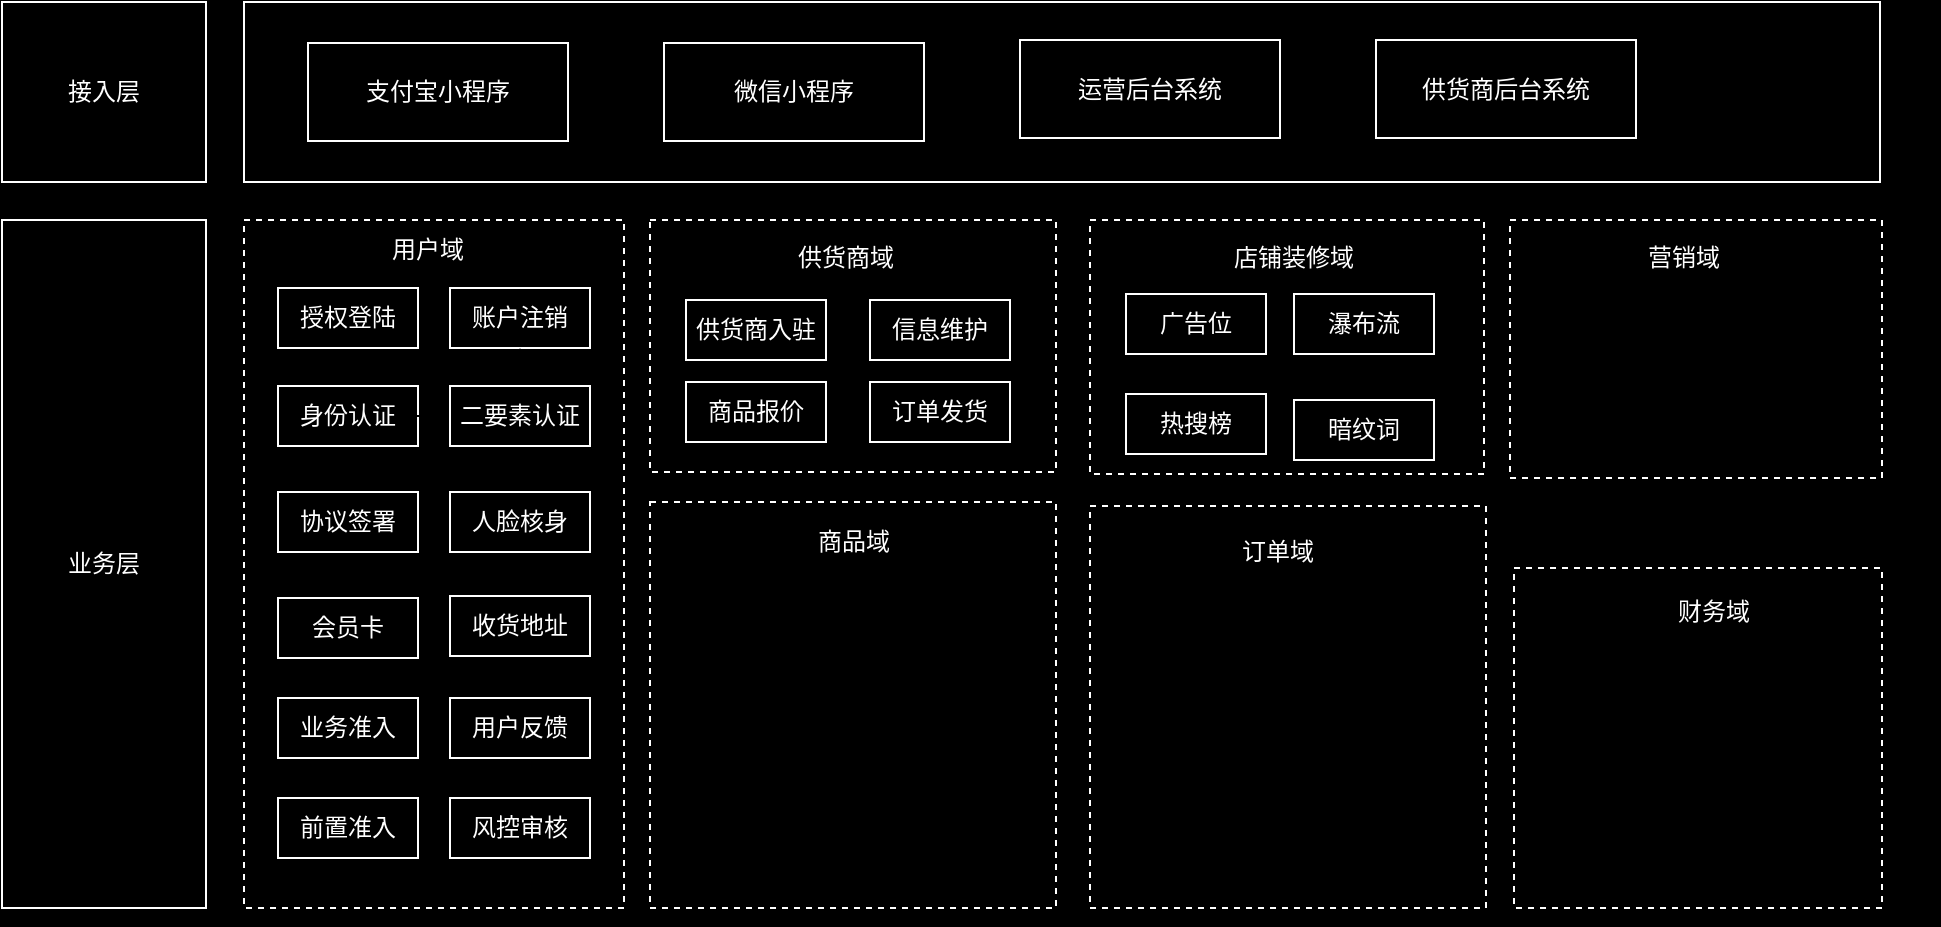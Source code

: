 <mxfile version="24.7.12">
  <diagram name="第 1 页" id="a9zNuTtGVHFrjddqWxli">
    <mxGraphModel dx="1038" dy="598" grid="0" gridSize="10" guides="1" tooltips="1" connect="1" arrows="1" fold="1" page="1" pageScale="1" pageWidth="827" pageHeight="1169" background="#000000" math="0" shadow="0">
      <root>
        <mxCell id="0" />
        <mxCell id="1" parent="0" />
        <mxCell id="ZO9EcA2WIQo7O_Em-ckx-2" value="&lt;font color=&quot;#ffffff&quot;&gt;接入层&lt;/font&gt;" style="rounded=0;whiteSpace=wrap;html=1;labelBackgroundColor=none;fillColor=none;strokeWidth=1;strokeColor=#FFFFFF;fontColor=#FEFAE0;" parent="1" vertex="1">
          <mxGeometry x="30" y="100" width="102" height="90" as="geometry" />
        </mxCell>
        <mxCell id="ZO9EcA2WIQo7O_Em-ckx-3" value="&lt;font color=&quot;#ffffff&quot;&gt;业务层&lt;/font&gt;" style="rounded=0;whiteSpace=wrap;html=1;labelBackgroundColor=none;fillColor=none;strokeWidth=1;strokeColor=#FFFFFF;fontColor=#FEFAE0;" parent="1" vertex="1">
          <mxGeometry x="30" y="209" width="102" height="344" as="geometry" />
        </mxCell>
        <mxCell id="ZO9EcA2WIQo7O_Em-ckx-4" value="" style="rounded=0;whiteSpace=wrap;html=1;labelBackgroundColor=none;fillColor=none;strokeWidth=1;strokeColor=#FFFFFF;fontColor=#FEFAE0;" parent="1" vertex="1">
          <mxGeometry x="151" y="100" width="818" height="90" as="geometry" />
        </mxCell>
        <mxCell id="ZO9EcA2WIQo7O_Em-ckx-8" value="&lt;font color=&quot;#ffffff&quot;&gt;支付宝小程序&lt;/font&gt;" style="rounded=0;whiteSpace=wrap;html=1;labelBackgroundColor=none;fillColor=none;strokeWidth=1;strokeColor=#FFFFFF;fontColor=#ffffff;" parent="1" vertex="1">
          <mxGeometry x="183" y="120.5" width="130" height="49" as="geometry" />
        </mxCell>
        <mxCell id="iPnrtmUdlIL3VNnraX-A-1" value="&lt;font color=&quot;#ffffff&quot;&gt;运营后台系统&lt;/font&gt;" style="rounded=0;whiteSpace=wrap;html=1;labelBackgroundColor=none;fillColor=none;strokeWidth=1;strokeColor=#FFFFFF;fontColor=#FEFAE0;" vertex="1" parent="1">
          <mxGeometry x="539" y="119" width="130" height="49" as="geometry" />
        </mxCell>
        <mxCell id="iPnrtmUdlIL3VNnraX-A-2" value="&lt;font color=&quot;#ffffff&quot;&gt;供货商后台系统&lt;/font&gt;" style="rounded=0;whiteSpace=wrap;html=1;labelBackgroundColor=none;fillColor=none;strokeWidth=1;strokeColor=#FFFFFF;fontColor=#FEFAE0;" vertex="1" parent="1">
          <mxGeometry x="717" y="119" width="130" height="49" as="geometry" />
        </mxCell>
        <mxCell id="iPnrtmUdlIL3VNnraX-A-4" value="&lt;font color=&quot;#ffffff&quot;&gt;微信小程序&lt;/font&gt;" style="rounded=0;whiteSpace=wrap;html=1;labelBackgroundColor=none;fillColor=none;strokeWidth=1;strokeColor=#FFFFFF;fontColor=#FEFAE0;" vertex="1" parent="1">
          <mxGeometry x="361" y="120.5" width="130" height="49" as="geometry" />
        </mxCell>
        <mxCell id="iPnrtmUdlIL3VNnraX-A-6" value="" style="rounded=0;whiteSpace=wrap;html=1;labelBackgroundColor=none;fillColor=none;strokeWidth=1;strokeColor=#FFFFFF;dashed=1;fontColor=#FEFAE0;" vertex="1" parent="1">
          <mxGeometry x="151" y="209" width="190" height="344" as="geometry" />
        </mxCell>
        <mxCell id="iPnrtmUdlIL3VNnraX-A-7" value="&lt;font color=&quot;#ffffff&quot;&gt;用户域&lt;/font&gt;" style="text;html=1;align=center;verticalAlign=middle;whiteSpace=wrap;rounded=0;labelBackgroundColor=none;fontColor=#FEFAE0;strokeColor=none;" vertex="1" parent="1">
          <mxGeometry x="213" y="209" width="60" height="30" as="geometry" />
        </mxCell>
        <mxCell id="iPnrtmUdlIL3VNnraX-A-8" value="授权登陆" style="rounded=0;whiteSpace=wrap;html=1;labelBackgroundColor=none;fillColor=none;strokeWidth=1;strokeColor=#FFFFFF;fontColor=#ffffff;" vertex="1" parent="1">
          <mxGeometry x="168" y="243" width="70" height="30" as="geometry" />
        </mxCell>
        <mxCell id="iPnrtmUdlIL3VNnraX-A-9" value="账户注销" style="rounded=0;whiteSpace=wrap;html=1;labelBackgroundColor=none;fillColor=none;strokeWidth=1;strokeColor=#FFFFFF;fontColor=#ffffff;" vertex="1" parent="1">
          <mxGeometry x="254" y="243" width="70" height="30" as="geometry" />
        </mxCell>
        <mxCell id="iPnrtmUdlIL3VNnraX-A-11" value="" style="edgeStyle=orthogonalEdgeStyle;rounded=0;orthogonalLoop=1;jettySize=auto;html=1;" edge="1" parent="1" source="iPnrtmUdlIL3VNnraX-A-12" target="iPnrtmUdlIL3VNnraX-A-9">
          <mxGeometry relative="1" as="geometry" />
        </mxCell>
        <mxCell id="iPnrtmUdlIL3VNnraX-A-10" value="身份认证" style="rounded=0;whiteSpace=wrap;html=1;labelBackgroundColor=none;fillColor=none;strokeWidth=1;strokeColor=#FFFFFF;fontColor=#ffffff;" vertex="1" parent="1">
          <mxGeometry x="168" y="292" width="70" height="30" as="geometry" />
        </mxCell>
        <mxCell id="iPnrtmUdlIL3VNnraX-A-13" value="业务准入" style="rounded=0;whiteSpace=wrap;html=1;labelBackgroundColor=none;fillColor=none;strokeWidth=1;strokeColor=#FFFFFF;fontColor=#ffffff;" vertex="1" parent="1">
          <mxGeometry x="168" y="448" width="70" height="30" as="geometry" />
        </mxCell>
        <mxCell id="iPnrtmUdlIL3VNnraX-A-14" value="前置准入" style="rounded=0;whiteSpace=wrap;html=1;labelBackgroundColor=none;fillColor=none;strokeWidth=1;strokeColor=#FFFFFF;fontColor=#ffffff;" vertex="1" parent="1">
          <mxGeometry x="168" y="498" width="70" height="30" as="geometry" />
        </mxCell>
        <mxCell id="iPnrtmUdlIL3VNnraX-A-15" value="风控审核" style="rounded=0;whiteSpace=wrap;html=1;labelBackgroundColor=none;fillColor=none;strokeWidth=1;strokeColor=#FFFFFF;fontColor=#ffffff;" vertex="1" parent="1">
          <mxGeometry x="254" y="498" width="70" height="30" as="geometry" />
        </mxCell>
        <mxCell id="iPnrtmUdlIL3VNnraX-A-16" value="协议签署" style="rounded=0;whiteSpace=wrap;html=1;labelBackgroundColor=none;fillColor=none;strokeWidth=1;strokeColor=#FFFFFF;fontColor=#ffffff;" vertex="1" parent="1">
          <mxGeometry x="168" y="345" width="70" height="30" as="geometry" />
        </mxCell>
        <mxCell id="iPnrtmUdlIL3VNnraX-A-18" value="" style="edgeStyle=orthogonalEdgeStyle;rounded=0;orthogonalLoop=1;jettySize=auto;html=1;" edge="1" parent="1" source="iPnrtmUdlIL3VNnraX-A-19" target="iPnrtmUdlIL3VNnraX-A-12">
          <mxGeometry relative="1" as="geometry">
            <mxPoint x="234" y="303" as="sourcePoint" />
            <mxPoint x="283" y="279" as="targetPoint" />
          </mxGeometry>
        </mxCell>
        <mxCell id="iPnrtmUdlIL3VNnraX-A-20" style="edgeStyle=orthogonalEdgeStyle;rounded=0;orthogonalLoop=1;jettySize=auto;html=1;exitX=0.75;exitY=1;exitDx=0;exitDy=0;" edge="1" parent="1" source="iPnrtmUdlIL3VNnraX-A-12" target="iPnrtmUdlIL3VNnraX-A-6">
          <mxGeometry relative="1" as="geometry" />
        </mxCell>
        <mxCell id="iPnrtmUdlIL3VNnraX-A-12" value="人脸核身" style="rounded=0;whiteSpace=wrap;html=1;labelBackgroundColor=none;fillColor=none;strokeWidth=1;strokeColor=#FFFFFF;fontColor=#ffffff;" vertex="1" parent="1">
          <mxGeometry x="254" y="345" width="70" height="30" as="geometry" />
        </mxCell>
        <mxCell id="iPnrtmUdlIL3VNnraX-A-21" value="用户反馈" style="rounded=0;whiteSpace=wrap;html=1;labelBackgroundColor=none;fillColor=none;strokeWidth=1;strokeColor=#FFFFFF;fontColor=#ffffff;" vertex="1" parent="1">
          <mxGeometry x="254" y="448" width="70" height="30" as="geometry" />
        </mxCell>
        <mxCell id="iPnrtmUdlIL3VNnraX-A-22" value="会员卡" style="rounded=0;whiteSpace=wrap;html=1;labelBackgroundColor=none;fillColor=none;strokeWidth=1;strokeColor=#FFFFFF;fontColor=#ffffff;" vertex="1" parent="1">
          <mxGeometry x="168" y="398" width="70" height="30" as="geometry" />
        </mxCell>
        <mxCell id="iPnrtmUdlIL3VNnraX-A-23" value="收货地址" style="rounded=0;whiteSpace=wrap;html=1;labelBackgroundColor=none;fillColor=none;strokeWidth=1;strokeColor=#FFFFFF;fontColor=#ffffff;" vertex="1" parent="1">
          <mxGeometry x="254" y="397" width="70" height="30" as="geometry" />
        </mxCell>
        <mxCell id="iPnrtmUdlIL3VNnraX-A-24" value="" style="edgeStyle=orthogonalEdgeStyle;rounded=0;orthogonalLoop=1;jettySize=auto;html=1;" edge="1" parent="1" source="iPnrtmUdlIL3VNnraX-A-10" target="iPnrtmUdlIL3VNnraX-A-19">
          <mxGeometry relative="1" as="geometry">
            <mxPoint x="238" y="307" as="sourcePoint" />
            <mxPoint x="289" y="335" as="targetPoint" />
          </mxGeometry>
        </mxCell>
        <mxCell id="iPnrtmUdlIL3VNnraX-A-19" value="二要素认证" style="rounded=0;whiteSpace=wrap;html=1;labelBackgroundColor=none;fillColor=none;strokeWidth=1;strokeColor=#FFFFFF;fontColor=#ffffff;" vertex="1" parent="1">
          <mxGeometry x="254" y="292" width="70" height="30" as="geometry" />
        </mxCell>
        <mxCell id="iPnrtmUdlIL3VNnraX-A-25" value="" style="rounded=0;whiteSpace=wrap;html=1;labelBackgroundColor=none;fillColor=none;strokeWidth=1;strokeColor=#FFFFFF;dashed=1;fontColor=#FEFAE0;" vertex="1" parent="1">
          <mxGeometry x="354" y="209" width="203" height="126" as="geometry" />
        </mxCell>
        <mxCell id="iPnrtmUdlIL3VNnraX-A-26" value="&lt;font color=&quot;#ffffff&quot;&gt;供货商域&lt;/font&gt;" style="text;html=1;align=center;verticalAlign=middle;whiteSpace=wrap;rounded=0;labelBackgroundColor=none;fontColor=#FEFAE0;strokeColor=none;" vertex="1" parent="1">
          <mxGeometry x="422" y="213" width="60" height="30" as="geometry" />
        </mxCell>
        <mxCell id="iPnrtmUdlIL3VNnraX-A-27" value="" style="rounded=0;whiteSpace=wrap;html=1;labelBackgroundColor=none;fillColor=none;strokeWidth=1;strokeColor=#FFFFFF;dashed=1;fontColor=#FEFAE0;" vertex="1" parent="1">
          <mxGeometry x="354" y="350" width="203" height="203" as="geometry" />
        </mxCell>
        <mxCell id="iPnrtmUdlIL3VNnraX-A-28" value="&lt;font color=&quot;#ffffff&quot;&gt;商品域&lt;/font&gt;" style="text;html=1;align=center;verticalAlign=middle;whiteSpace=wrap;rounded=0;labelBackgroundColor=none;fontColor=#FEFAE0;strokeColor=none;" vertex="1" parent="1">
          <mxGeometry x="425.5" y="355" width="60" height="30" as="geometry" />
        </mxCell>
        <mxCell id="iPnrtmUdlIL3VNnraX-A-29" value="" style="rounded=0;whiteSpace=wrap;html=1;labelBackgroundColor=none;fillColor=none;strokeWidth=1;strokeColor=#FFFFFF;dashed=1;fontColor=#FEFAE0;" vertex="1" parent="1">
          <mxGeometry x="784" y="209" width="186" height="129" as="geometry" />
        </mxCell>
        <mxCell id="iPnrtmUdlIL3VNnraX-A-30" value="&lt;font color=&quot;#ffffff&quot;&gt;营销域&lt;/font&gt;" style="text;html=1;align=center;verticalAlign=middle;whiteSpace=wrap;rounded=0;labelBackgroundColor=none;fontColor=#FEFAE0;strokeColor=none;" vertex="1" parent="1">
          <mxGeometry x="841" y="213" width="60" height="30" as="geometry" />
        </mxCell>
        <mxCell id="iPnrtmUdlIL3VNnraX-A-31" value="" style="rounded=0;whiteSpace=wrap;html=1;labelBackgroundColor=none;fillColor=none;strokeWidth=1;strokeColor=#FFFFFF;dashed=1;fontColor=#FEFAE0;" vertex="1" parent="1">
          <mxGeometry x="574" y="209" width="197" height="127" as="geometry" />
        </mxCell>
        <mxCell id="iPnrtmUdlIL3VNnraX-A-32" value="&lt;font color=&quot;#ffffff&quot;&gt;店铺装修域&lt;/font&gt;" style="text;html=1;align=center;verticalAlign=middle;whiteSpace=wrap;rounded=0;labelBackgroundColor=none;fontColor=#FEFAE0;strokeColor=none;" vertex="1" parent="1">
          <mxGeometry x="633.5" y="213" width="84" height="30" as="geometry" />
        </mxCell>
        <mxCell id="iPnrtmUdlIL3VNnraX-A-33" value="" style="rounded=0;whiteSpace=wrap;html=1;labelBackgroundColor=none;fillColor=none;strokeWidth=1;strokeColor=#FFFFFF;dashed=1;fontColor=#FEFAE0;" vertex="1" parent="1">
          <mxGeometry x="574" y="352" width="198" height="201" as="geometry" />
        </mxCell>
        <mxCell id="iPnrtmUdlIL3VNnraX-A-34" value="&lt;font color=&quot;#ffffff&quot;&gt;订单域&lt;/font&gt;" style="text;html=1;align=center;verticalAlign=middle;whiteSpace=wrap;rounded=0;labelBackgroundColor=none;fontColor=#FEFAE0;strokeColor=none;" vertex="1" parent="1">
          <mxGeometry x="638" y="360" width="60" height="30" as="geometry" />
        </mxCell>
        <mxCell id="iPnrtmUdlIL3VNnraX-A-35" value="" style="rounded=0;whiteSpace=wrap;html=1;labelBackgroundColor=none;fillColor=none;strokeWidth=1;strokeColor=#FFFFFF;dashed=1;fontColor=#FEFAE0;" vertex="1" parent="1">
          <mxGeometry x="786" y="383" width="184" height="170" as="geometry" />
        </mxCell>
        <mxCell id="iPnrtmUdlIL3VNnraX-A-36" value="&lt;font color=&quot;#ffffff&quot;&gt;财务域&lt;/font&gt;" style="text;html=1;align=center;verticalAlign=middle;whiteSpace=wrap;rounded=0;labelBackgroundColor=none;fontColor=#FEFAE0;strokeColor=none;" vertex="1" parent="1">
          <mxGeometry x="855.5" y="390" width="60" height="30" as="geometry" />
        </mxCell>
        <mxCell id="iPnrtmUdlIL3VNnraX-A-37" value="供货商入驻" style="rounded=0;whiteSpace=wrap;html=1;labelBackgroundColor=none;fillColor=none;strokeWidth=1;strokeColor=#FFFFFF;fontColor=#ffffff;" vertex="1" parent="1">
          <mxGeometry x="372" y="249" width="70" height="30" as="geometry" />
        </mxCell>
        <mxCell id="iPnrtmUdlIL3VNnraX-A-38" value="信息维护" style="rounded=0;whiteSpace=wrap;html=1;labelBackgroundColor=none;fillColor=none;strokeWidth=1;strokeColor=#FFFFFF;fontColor=#ffffff;" vertex="1" parent="1">
          <mxGeometry x="464" y="249" width="70" height="30" as="geometry" />
        </mxCell>
        <mxCell id="iPnrtmUdlIL3VNnraX-A-39" value="广告位" style="rounded=0;whiteSpace=wrap;html=1;labelBackgroundColor=none;fillColor=none;strokeWidth=1;strokeColor=#FFFFFF;fontColor=#ffffff;" vertex="1" parent="1">
          <mxGeometry x="592" y="246" width="70" height="30" as="geometry" />
        </mxCell>
        <mxCell id="iPnrtmUdlIL3VNnraX-A-40" value="瀑布流" style="rounded=0;whiteSpace=wrap;html=1;labelBackgroundColor=none;fillColor=none;strokeWidth=1;strokeColor=#FFFFFF;fontColor=#ffffff;" vertex="1" parent="1">
          <mxGeometry x="676" y="246" width="70" height="30" as="geometry" />
        </mxCell>
        <mxCell id="iPnrtmUdlIL3VNnraX-A-41" value="热搜榜" style="rounded=0;whiteSpace=wrap;html=1;labelBackgroundColor=none;fillColor=none;strokeWidth=1;strokeColor=#FFFFFF;fontColor=#ffffff;" vertex="1" parent="1">
          <mxGeometry x="592" y="296" width="70" height="30" as="geometry" />
        </mxCell>
        <mxCell id="iPnrtmUdlIL3VNnraX-A-42" value="暗纹词" style="rounded=0;whiteSpace=wrap;html=1;labelBackgroundColor=none;fillColor=none;strokeWidth=1;strokeColor=#FFFFFF;fontColor=#ffffff;" vertex="1" parent="1">
          <mxGeometry x="676" y="299" width="70" height="30" as="geometry" />
        </mxCell>
        <mxCell id="iPnrtmUdlIL3VNnraX-A-43" value="商品报价" style="rounded=0;whiteSpace=wrap;html=1;labelBackgroundColor=none;fillColor=none;strokeWidth=1;strokeColor=#FFFFFF;fontColor=#ffffff;" vertex="1" parent="1">
          <mxGeometry x="372" y="290" width="70" height="30" as="geometry" />
        </mxCell>
        <mxCell id="iPnrtmUdlIL3VNnraX-A-44" value="订单发货" style="rounded=0;whiteSpace=wrap;html=1;labelBackgroundColor=none;fillColor=none;strokeWidth=1;strokeColor=#FFFFFF;fontColor=#ffffff;" vertex="1" parent="1">
          <mxGeometry x="464" y="290" width="70" height="30" as="geometry" />
        </mxCell>
        <mxCell id="iPnrtmUdlIL3VNnraX-A-46" style="edgeStyle=orthogonalEdgeStyle;rounded=0;orthogonalLoop=1;jettySize=auto;html=1;exitX=1;exitY=0.5;exitDx=0;exitDy=0;" edge="1" parent="1" source="iPnrtmUdlIL3VNnraX-A-29" target="iPnrtmUdlIL3VNnraX-A-29">
          <mxGeometry relative="1" as="geometry" />
        </mxCell>
      </root>
    </mxGraphModel>
  </diagram>
</mxfile>
